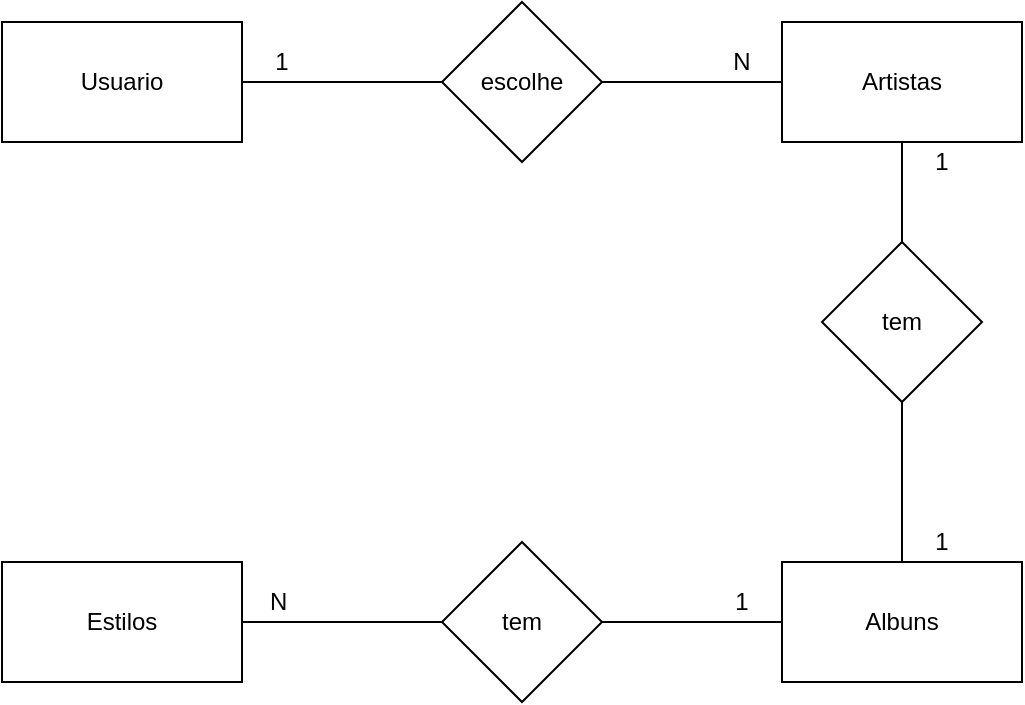 <mxfile version="14.4.2" type="device" pages="2"><diagram id="eYyPItAing-HPnAHoSsn" name="conceitual"><mxGraphModel dx="868" dy="434" grid="1" gridSize="10" guides="1" tooltips="1" connect="1" arrows="1" fold="1" page="1" pageScale="1" pageWidth="827" pageHeight="1169" math="0" shadow="0"><root><mxCell id="0"/><mxCell id="1" parent="0"/><mxCell id="yYAoI8O4DngBWX7X7B64-1" value="Usuario" style="rounded=0;whiteSpace=wrap;html=1;" vertex="1" parent="1"><mxGeometry x="60" y="50" width="120" height="60" as="geometry"/></mxCell><mxCell id="yYAoI8O4DngBWX7X7B64-2" value="escolhe" style="rhombus;whiteSpace=wrap;html=1;" vertex="1" parent="1"><mxGeometry x="280" y="40" width="80" height="80" as="geometry"/></mxCell><mxCell id="yYAoI8O4DngBWX7X7B64-3" value="Artistas" style="rounded=0;whiteSpace=wrap;html=1;" vertex="1" parent="1"><mxGeometry x="450" y="50" width="120" height="60" as="geometry"/></mxCell><mxCell id="yYAoI8O4DngBWX7X7B64-4" value="Albuns" style="rounded=0;whiteSpace=wrap;html=1;" vertex="1" parent="1"><mxGeometry x="450" y="320" width="120" height="60" as="geometry"/></mxCell><mxCell id="yYAoI8O4DngBWX7X7B64-5" value="tem" style="rhombus;whiteSpace=wrap;html=1;" vertex="1" parent="1"><mxGeometry x="470" y="160" width="80" height="80" as="geometry"/></mxCell><mxCell id="yYAoI8O4DngBWX7X7B64-6" value="tem" style="rhombus;whiteSpace=wrap;html=1;" vertex="1" parent="1"><mxGeometry x="280" y="310" width="80" height="80" as="geometry"/></mxCell><mxCell id="yYAoI8O4DngBWX7X7B64-7" value="Estilos" style="rounded=0;whiteSpace=wrap;html=1;" vertex="1" parent="1"><mxGeometry x="60" y="320" width="120" height="60" as="geometry"/></mxCell><mxCell id="yYAoI8O4DngBWX7X7B64-8" value="" style="endArrow=none;html=1;exitX=1;exitY=0.5;exitDx=0;exitDy=0;entryX=0;entryY=0.5;entryDx=0;entryDy=0;" edge="1" parent="1" source="yYAoI8O4DngBWX7X7B64-1" target="yYAoI8O4DngBWX7X7B64-2"><mxGeometry width="50" height="50" relative="1" as="geometry"><mxPoint x="330" y="250" as="sourcePoint"/><mxPoint x="380" y="200" as="targetPoint"/></mxGeometry></mxCell><mxCell id="yYAoI8O4DngBWX7X7B64-9" value="" style="endArrow=none;html=1;exitX=1;exitY=0.5;exitDx=0;exitDy=0;entryX=0;entryY=0.5;entryDx=0;entryDy=0;" edge="1" parent="1" source="yYAoI8O4DngBWX7X7B64-2" target="yYAoI8O4DngBWX7X7B64-3"><mxGeometry width="50" height="50" relative="1" as="geometry"><mxPoint x="330" y="250" as="sourcePoint"/><mxPoint x="380" y="200" as="targetPoint"/></mxGeometry></mxCell><mxCell id="yYAoI8O4DngBWX7X7B64-10" value="" style="endArrow=none;html=1;entryX=0.5;entryY=1;entryDx=0;entryDy=0;exitX=0.5;exitY=0;exitDx=0;exitDy=0;" edge="1" parent="1" source="yYAoI8O4DngBWX7X7B64-5" target="yYAoI8O4DngBWX7X7B64-3"><mxGeometry width="50" height="50" relative="1" as="geometry"><mxPoint x="330" y="250" as="sourcePoint"/><mxPoint x="380" y="200" as="targetPoint"/></mxGeometry></mxCell><mxCell id="yYAoI8O4DngBWX7X7B64-11" value="" style="endArrow=none;html=1;entryX=0.5;entryY=1;entryDx=0;entryDy=0;exitX=0.5;exitY=0;exitDx=0;exitDy=0;" edge="1" parent="1" source="yYAoI8O4DngBWX7X7B64-4" target="yYAoI8O4DngBWX7X7B64-5"><mxGeometry width="50" height="50" relative="1" as="geometry"><mxPoint x="330" y="250" as="sourcePoint"/><mxPoint x="380" y="200" as="targetPoint"/></mxGeometry></mxCell><mxCell id="yYAoI8O4DngBWX7X7B64-12" value="" style="endArrow=none;html=1;entryX=0;entryY=0.5;entryDx=0;entryDy=0;exitX=1;exitY=0.5;exitDx=0;exitDy=0;" edge="1" parent="1" source="yYAoI8O4DngBWX7X7B64-6" target="yYAoI8O4DngBWX7X7B64-4"><mxGeometry width="50" height="50" relative="1" as="geometry"><mxPoint x="330" y="250" as="sourcePoint"/><mxPoint x="380" y="200" as="targetPoint"/></mxGeometry></mxCell><mxCell id="yYAoI8O4DngBWX7X7B64-13" value="" style="endArrow=none;html=1;entryX=0;entryY=0.5;entryDx=0;entryDy=0;exitX=1;exitY=0.5;exitDx=0;exitDy=0;" edge="1" parent="1" source="yYAoI8O4DngBWX7X7B64-7" target="yYAoI8O4DngBWX7X7B64-6"><mxGeometry width="50" height="50" relative="1" as="geometry"><mxPoint x="330" y="250" as="sourcePoint"/><mxPoint x="380" y="200" as="targetPoint"/></mxGeometry></mxCell><mxCell id="yYAoI8O4DngBWX7X7B64-14" value="1" style="text;html=1;strokeColor=none;fillColor=none;align=center;verticalAlign=middle;whiteSpace=wrap;rounded=0;" vertex="1" parent="1"><mxGeometry x="180" y="60" width="40" height="20" as="geometry"/></mxCell><mxCell id="yYAoI8O4DngBWX7X7B64-15" value="N" style="text;html=1;strokeColor=none;fillColor=none;align=center;verticalAlign=middle;whiteSpace=wrap;rounded=0;" vertex="1" parent="1"><mxGeometry x="410" y="60" width="40" height="20" as="geometry"/></mxCell><mxCell id="yYAoI8O4DngBWX7X7B64-16" value="1" style="text;html=1;strokeColor=none;fillColor=none;align=center;verticalAlign=middle;whiteSpace=wrap;rounded=0;" vertex="1" parent="1"><mxGeometry x="510" y="110" width="40" height="20" as="geometry"/></mxCell><mxCell id="yYAoI8O4DngBWX7X7B64-17" value="1" style="text;html=1;strokeColor=none;fillColor=none;align=center;verticalAlign=middle;whiteSpace=wrap;rounded=0;" vertex="1" parent="1"><mxGeometry x="510" y="300" width="40" height="20" as="geometry"/></mxCell><mxCell id="yYAoI8O4DngBWX7X7B64-18" value="1" style="text;html=1;strokeColor=none;fillColor=none;align=center;verticalAlign=middle;whiteSpace=wrap;rounded=0;" vertex="1" parent="1"><mxGeometry x="410" y="330" width="40" height="20" as="geometry"/></mxCell><mxCell id="yYAoI8O4DngBWX7X7B64-19" value="N&amp;nbsp;" style="text;html=1;strokeColor=none;fillColor=none;align=center;verticalAlign=middle;whiteSpace=wrap;rounded=0;" vertex="1" parent="1"><mxGeometry x="180" y="330" width="40" height="20" as="geometry"/></mxCell></root></mxGraphModel></diagram><diagram id="gTFeMG1m2DDSnC4GZWwu" name="logico"><mxGraphModel dx="868" dy="434" grid="1" gridSize="10" guides="1" tooltips="1" connect="1" arrows="1" fold="1" page="1" pageScale="1" pageWidth="827" pageHeight="1169" math="0" shadow="0"><root><mxCell id="9-h-BeyqNGPNLidNQuEG-0"/><mxCell id="9-h-BeyqNGPNLidNQuEG-1" parent="9-h-BeyqNGPNLidNQuEG-0"/><mxCell id="9-h-BeyqNGPNLidNQuEG-2" value="Usuario" style="shape=table;startSize=30;container=1;collapsible=1;childLayout=tableLayout;fixedRows=1;rowLines=0;fontStyle=1;align=center;resizeLast=1;" vertex="1" parent="9-h-BeyqNGPNLidNQuEG-1"><mxGeometry x="90" y="40" width="180" height="190" as="geometry"/></mxCell><mxCell id="9-h-BeyqNGPNLidNQuEG-3" value="" style="shape=partialRectangle;collapsible=0;dropTarget=0;pointerEvents=0;fillColor=none;top=0;left=0;bottom=1;right=0;points=[[0,0.5],[1,0.5]];portConstraint=eastwest;" vertex="1" parent="9-h-BeyqNGPNLidNQuEG-2"><mxGeometry y="30" width="180" height="30" as="geometry"/></mxCell><mxCell id="9-h-BeyqNGPNLidNQuEG-4" value="PK" style="shape=partialRectangle;connectable=0;fillColor=none;top=0;left=0;bottom=0;right=0;fontStyle=1;overflow=hidden;" vertex="1" parent="9-h-BeyqNGPNLidNQuEG-3"><mxGeometry width="30" height="30" as="geometry"/></mxCell><mxCell id="9-h-BeyqNGPNLidNQuEG-5" value="idUsuario" style="shape=partialRectangle;connectable=0;fillColor=none;top=0;left=0;bottom=0;right=0;align=left;spacingLeft=6;fontStyle=1;overflow=hidden;" vertex="1" parent="9-h-BeyqNGPNLidNQuEG-3"><mxGeometry x="30" width="150" height="30" as="geometry"/></mxCell><mxCell id="9-h-BeyqNGPNLidNQuEG-6" value="" style="shape=partialRectangle;collapsible=0;dropTarget=0;pointerEvents=0;fillColor=none;top=0;left=0;bottom=0;right=0;points=[[0,0.5],[1,0.5]];portConstraint=eastwest;" vertex="1" parent="9-h-BeyqNGPNLidNQuEG-2"><mxGeometry y="60" width="180" height="30" as="geometry"/></mxCell><mxCell id="9-h-BeyqNGPNLidNQuEG-7" value="" style="shape=partialRectangle;connectable=0;fillColor=none;top=0;left=0;bottom=0;right=0;editable=1;overflow=hidden;" vertex="1" parent="9-h-BeyqNGPNLidNQuEG-6"><mxGeometry width="30" height="30" as="geometry"/></mxCell><mxCell id="9-h-BeyqNGPNLidNQuEG-8" value="Nome" style="shape=partialRectangle;connectable=0;fillColor=none;top=0;left=0;bottom=0;right=0;align=left;spacingLeft=6;overflow=hidden;" vertex="1" parent="9-h-BeyqNGPNLidNQuEG-6"><mxGeometry x="30" width="150" height="30" as="geometry"/></mxCell><mxCell id="9-h-BeyqNGPNLidNQuEG-9" value="" style="shape=partialRectangle;collapsible=0;dropTarget=0;pointerEvents=0;fillColor=none;top=0;left=0;bottom=0;right=0;points=[[0,0.5],[1,0.5]];portConstraint=eastwest;" vertex="1" parent="9-h-BeyqNGPNLidNQuEG-2"><mxGeometry y="90" width="180" height="30" as="geometry"/></mxCell><mxCell id="9-h-BeyqNGPNLidNQuEG-10" value="" style="shape=partialRectangle;connectable=0;fillColor=none;top=0;left=0;bottom=0;right=0;editable=1;overflow=hidden;" vertex="1" parent="9-h-BeyqNGPNLidNQuEG-9"><mxGeometry width="30" height="30" as="geometry"/></mxCell><mxCell id="9-h-BeyqNGPNLidNQuEG-11" value="Email" style="shape=partialRectangle;connectable=0;fillColor=none;top=0;left=0;bottom=0;right=0;align=left;spacingLeft=6;overflow=hidden;" vertex="1" parent="9-h-BeyqNGPNLidNQuEG-9"><mxGeometry x="30" width="150" height="30" as="geometry"/></mxCell><mxCell id="9-h-BeyqNGPNLidNQuEG-12" value="" style="shape=partialRectangle;collapsible=0;dropTarget=0;pointerEvents=0;fillColor=none;top=0;left=0;bottom=0;right=0;points=[[0,0.5],[1,0.5]];portConstraint=eastwest;" vertex="1" parent="9-h-BeyqNGPNLidNQuEG-2"><mxGeometry y="120" width="180" height="30" as="geometry"/></mxCell><mxCell id="9-h-BeyqNGPNLidNQuEG-13" value="" style="shape=partialRectangle;connectable=0;fillColor=none;top=0;left=0;bottom=0;right=0;editable=1;overflow=hidden;" vertex="1" parent="9-h-BeyqNGPNLidNQuEG-12"><mxGeometry width="30" height="30" as="geometry"/></mxCell><mxCell id="9-h-BeyqNGPNLidNQuEG-14" value="Senha" style="shape=partialRectangle;connectable=0;fillColor=none;top=0;left=0;bottom=0;right=0;align=left;spacingLeft=6;overflow=hidden;" vertex="1" parent="9-h-BeyqNGPNLidNQuEG-12"><mxGeometry x="30" width="150" height="30" as="geometry"/></mxCell><mxCell id="l1esi_hc5UDjMLuZuyYm-0" value="" style="shape=partialRectangle;collapsible=0;dropTarget=0;pointerEvents=0;fillColor=none;top=0;left=0;bottom=0;right=0;points=[[0,0.5],[1,0.5]];portConstraint=eastwest;" vertex="1" parent="9-h-BeyqNGPNLidNQuEG-2"><mxGeometry y="150" width="180" height="30" as="geometry"/></mxCell><mxCell id="l1esi_hc5UDjMLuZuyYm-1" value="" style="shape=partialRectangle;connectable=0;fillColor=none;top=0;left=0;bottom=0;right=0;editable=1;overflow=hidden;" vertex="1" parent="l1esi_hc5UDjMLuZuyYm-0"><mxGeometry width="30" height="30" as="geometry"/></mxCell><mxCell id="l1esi_hc5UDjMLuZuyYm-2" value="Tipo de Permissao" style="shape=partialRectangle;connectable=0;fillColor=none;top=0;left=0;bottom=0;right=0;align=left;spacingLeft=6;overflow=hidden;" vertex="1" parent="l1esi_hc5UDjMLuZuyYm-0"><mxGeometry x="30" width="150" height="30" as="geometry"/></mxCell><mxCell id="9-h-BeyqNGPNLidNQuEG-15" value="Artistas" style="shape=table;startSize=30;container=1;collapsible=1;childLayout=tableLayout;fixedRows=1;rowLines=0;fontStyle=1;align=center;resizeLast=1;" vertex="1" parent="9-h-BeyqNGPNLidNQuEG-1"><mxGeometry x="520" y="320" width="180" height="130" as="geometry"/></mxCell><mxCell id="9-h-BeyqNGPNLidNQuEG-16" value="" style="shape=partialRectangle;collapsible=0;dropTarget=0;pointerEvents=0;fillColor=none;top=0;left=0;bottom=0;right=0;points=[[0,0.5],[1,0.5]];portConstraint=eastwest;" vertex="1" parent="9-h-BeyqNGPNLidNQuEG-15"><mxGeometry y="30" width="180" height="30" as="geometry"/></mxCell><mxCell id="9-h-BeyqNGPNLidNQuEG-17" value="PK" style="shape=partialRectangle;connectable=0;fillColor=none;top=0;left=0;bottom=0;right=0;fontStyle=1;overflow=hidden;" vertex="1" parent="9-h-BeyqNGPNLidNQuEG-16"><mxGeometry width="60" height="30" as="geometry"/></mxCell><mxCell id="9-h-BeyqNGPNLidNQuEG-18" value="idArtista" style="shape=partialRectangle;connectable=0;fillColor=none;top=0;left=0;bottom=0;right=0;align=left;spacingLeft=6;fontStyle=1;overflow=hidden;" vertex="1" parent="9-h-BeyqNGPNLidNQuEG-16"><mxGeometry x="60" width="120" height="30" as="geometry"/></mxCell><mxCell id="9-h-BeyqNGPNLidNQuEG-19" value="" style="shape=partialRectangle;collapsible=0;dropTarget=0;pointerEvents=0;fillColor=none;top=0;left=0;bottom=1;right=0;points=[[0,0.5],[1,0.5]];portConstraint=eastwest;" vertex="1" parent="9-h-BeyqNGPNLidNQuEG-15"><mxGeometry y="60" width="180" height="30" as="geometry"/></mxCell><mxCell id="9-h-BeyqNGPNLidNQuEG-20" value="FK" style="shape=partialRectangle;connectable=0;fillColor=none;top=0;left=0;bottom=0;right=0;fontStyle=1;overflow=hidden;" vertex="1" parent="9-h-BeyqNGPNLidNQuEG-19"><mxGeometry width="60" height="30" as="geometry"/></mxCell><mxCell id="9-h-BeyqNGPNLidNQuEG-21" value="idAlbum" style="shape=partialRectangle;connectable=0;fillColor=none;top=0;left=0;bottom=0;right=0;align=left;spacingLeft=6;fontStyle=1;overflow=hidden;" vertex="1" parent="9-h-BeyqNGPNLidNQuEG-19"><mxGeometry x="60" width="120" height="30" as="geometry"/></mxCell><mxCell id="9-h-BeyqNGPNLidNQuEG-22" value="" style="shape=partialRectangle;collapsible=0;dropTarget=0;pointerEvents=0;fillColor=none;top=0;left=0;bottom=0;right=0;points=[[0,0.5],[1,0.5]];portConstraint=eastwest;" vertex="1" parent="9-h-BeyqNGPNLidNQuEG-15"><mxGeometry y="90" width="180" height="30" as="geometry"/></mxCell><mxCell id="9-h-BeyqNGPNLidNQuEG-23" value="" style="shape=partialRectangle;connectable=0;fillColor=none;top=0;left=0;bottom=0;right=0;editable=1;overflow=hidden;" vertex="1" parent="9-h-BeyqNGPNLidNQuEG-22"><mxGeometry width="60" height="30" as="geometry"/></mxCell><mxCell id="9-h-BeyqNGPNLidNQuEG-24" value="Nome" style="shape=partialRectangle;connectable=0;fillColor=none;top=0;left=0;bottom=0;right=0;align=left;spacingLeft=6;overflow=hidden;" vertex="1" parent="9-h-BeyqNGPNLidNQuEG-22"><mxGeometry x="60" width="120" height="30" as="geometry"/></mxCell><mxCell id="9-h-BeyqNGPNLidNQuEG-28" value="Albuns" style="shape=table;startSize=30;container=1;collapsible=1;childLayout=tableLayout;fixedRows=1;rowLines=0;fontStyle=1;align=center;resizeLast=1;" vertex="1" parent="9-h-BeyqNGPNLidNQuEG-1"><mxGeometry x="60" y="275" width="240" height="280" as="geometry"/></mxCell><mxCell id="9-h-BeyqNGPNLidNQuEG-29" value="" style="shape=partialRectangle;collapsible=0;dropTarget=0;pointerEvents=0;fillColor=none;top=0;left=0;bottom=0;right=0;points=[[0,0.5],[1,0.5]];portConstraint=eastwest;" vertex="1" parent="9-h-BeyqNGPNLidNQuEG-28"><mxGeometry y="30" width="240" height="30" as="geometry"/></mxCell><mxCell id="9-h-BeyqNGPNLidNQuEG-30" value="PK" style="shape=partialRectangle;connectable=0;fillColor=none;top=0;left=0;bottom=0;right=0;fontStyle=1;overflow=hidden;" vertex="1" parent="9-h-BeyqNGPNLidNQuEG-29"><mxGeometry width="60" height="30" as="geometry"/></mxCell><mxCell id="9-h-BeyqNGPNLidNQuEG-31" value="idAlbum" style="shape=partialRectangle;connectable=0;fillColor=none;top=0;left=0;bottom=0;right=0;align=left;spacingLeft=6;fontStyle=1;overflow=hidden;" vertex="1" parent="9-h-BeyqNGPNLidNQuEG-29"><mxGeometry x="60" width="180" height="30" as="geometry"/></mxCell><mxCell id="9-h-BeyqNGPNLidNQuEG-32" value="" style="shape=partialRectangle;collapsible=0;dropTarget=0;pointerEvents=0;fillColor=none;top=0;left=0;bottom=1;right=0;points=[[0,0.5],[1,0.5]];portConstraint=eastwest;" vertex="1" parent="9-h-BeyqNGPNLidNQuEG-28"><mxGeometry y="60" width="240" height="30" as="geometry"/></mxCell><mxCell id="9-h-BeyqNGPNLidNQuEG-33" value="FK" style="shape=partialRectangle;connectable=0;fillColor=none;top=0;left=0;bottom=0;right=0;fontStyle=1;overflow=hidden;" vertex="1" parent="9-h-BeyqNGPNLidNQuEG-32"><mxGeometry width="60" height="30" as="geometry"/></mxCell><mxCell id="9-h-BeyqNGPNLidNQuEG-34" value="idArtista" style="shape=partialRectangle;connectable=0;fillColor=none;top=0;left=0;bottom=0;right=0;align=left;spacingLeft=6;fontStyle=1;overflow=hidden;" vertex="1" parent="9-h-BeyqNGPNLidNQuEG-32"><mxGeometry x="60" width="180" height="30" as="geometry"/></mxCell><mxCell id="55QutRGAP6ngMnY6pBwQ-2" value="" style="shape=partialRectangle;collapsible=0;dropTarget=0;pointerEvents=0;fillColor=none;top=0;left=0;bottom=1;right=0;points=[[0,0.5],[1,0.5]];portConstraint=eastwest;" vertex="1" parent="9-h-BeyqNGPNLidNQuEG-28"><mxGeometry y="90" width="240" height="30" as="geometry"/></mxCell><mxCell id="55QutRGAP6ngMnY6pBwQ-3" value="FK" style="shape=partialRectangle;connectable=0;fillColor=none;top=0;left=0;bottom=0;right=0;fontStyle=1;overflow=hidden;" vertex="1" parent="55QutRGAP6ngMnY6pBwQ-2"><mxGeometry width="60" height="30" as="geometry"/></mxCell><mxCell id="55QutRGAP6ngMnY6pBwQ-4" value="idEstilo" style="shape=partialRectangle;connectable=0;fillColor=none;top=0;left=0;bottom=0;right=0;align=left;spacingLeft=6;fontStyle=1;overflow=hidden;" vertex="1" parent="55QutRGAP6ngMnY6pBwQ-2"><mxGeometry x="60" width="180" height="30" as="geometry"/></mxCell><mxCell id="9-h-BeyqNGPNLidNQuEG-35" value="" style="shape=partialRectangle;collapsible=0;dropTarget=0;pointerEvents=0;fillColor=none;top=0;left=0;bottom=0;right=0;points=[[0,0.5],[1,0.5]];portConstraint=eastwest;" vertex="1" parent="9-h-BeyqNGPNLidNQuEG-28"><mxGeometry y="120" width="240" height="30" as="geometry"/></mxCell><mxCell id="9-h-BeyqNGPNLidNQuEG-36" value="" style="shape=partialRectangle;connectable=0;fillColor=none;top=0;left=0;bottom=0;right=0;editable=1;overflow=hidden;" vertex="1" parent="9-h-BeyqNGPNLidNQuEG-35"><mxGeometry width="60" height="30" as="geometry"/></mxCell><mxCell id="9-h-BeyqNGPNLidNQuEG-37" value="Titulo" style="shape=partialRectangle;connectable=0;fillColor=none;top=0;left=0;bottom=0;right=0;align=left;spacingLeft=6;overflow=hidden;" vertex="1" parent="9-h-BeyqNGPNLidNQuEG-35"><mxGeometry x="60" width="180" height="30" as="geometry"/></mxCell><mxCell id="9-h-BeyqNGPNLidNQuEG-38" value="" style="shape=partialRectangle;collapsible=0;dropTarget=0;pointerEvents=0;fillColor=none;top=0;left=0;bottom=0;right=0;points=[[0,0.5],[1,0.5]];portConstraint=eastwest;" vertex="1" parent="9-h-BeyqNGPNLidNQuEG-28"><mxGeometry y="150" width="240" height="30" as="geometry"/></mxCell><mxCell id="9-h-BeyqNGPNLidNQuEG-39" value="" style="shape=partialRectangle;connectable=0;fillColor=none;top=0;left=0;bottom=0;right=0;editable=1;overflow=hidden;" vertex="1" parent="9-h-BeyqNGPNLidNQuEG-38"><mxGeometry width="60" height="30" as="geometry"/></mxCell><mxCell id="9-h-BeyqNGPNLidNQuEG-40" value="Data Lancamento" style="shape=partialRectangle;connectable=0;fillColor=none;top=0;left=0;bottom=0;right=0;align=left;spacingLeft=6;overflow=hidden;" vertex="1" parent="9-h-BeyqNGPNLidNQuEG-38"><mxGeometry x="60" width="180" height="30" as="geometry"/></mxCell><mxCell id="l1esi_hc5UDjMLuZuyYm-3" value="" style="shape=partialRectangle;collapsible=0;dropTarget=0;pointerEvents=0;fillColor=none;top=0;left=0;bottom=0;right=0;points=[[0,0.5],[1,0.5]];portConstraint=eastwest;" vertex="1" parent="9-h-BeyqNGPNLidNQuEG-28"><mxGeometry y="180" width="240" height="30" as="geometry"/></mxCell><mxCell id="l1esi_hc5UDjMLuZuyYm-4" value="" style="shape=partialRectangle;connectable=0;fillColor=none;top=0;left=0;bottom=0;right=0;editable=1;overflow=hidden;" vertex="1" parent="l1esi_hc5UDjMLuZuyYm-3"><mxGeometry width="60" height="30" as="geometry"/></mxCell><mxCell id="l1esi_hc5UDjMLuZuyYm-5" value="Localizacao" style="shape=partialRectangle;connectable=0;fillColor=none;top=0;left=0;bottom=0;right=0;align=left;spacingLeft=6;overflow=hidden;" vertex="1" parent="l1esi_hc5UDjMLuZuyYm-3"><mxGeometry x="60" width="180" height="30" as="geometry"/></mxCell><mxCell id="l1esi_hc5UDjMLuZuyYm-6" value="" style="shape=partialRectangle;collapsible=0;dropTarget=0;pointerEvents=0;fillColor=none;top=0;left=0;bottom=0;right=0;points=[[0,0.5],[1,0.5]];portConstraint=eastwest;" vertex="1" parent="9-h-BeyqNGPNLidNQuEG-28"><mxGeometry y="210" width="240" height="30" as="geometry"/></mxCell><mxCell id="l1esi_hc5UDjMLuZuyYm-7" value="" style="shape=partialRectangle;connectable=0;fillColor=none;top=0;left=0;bottom=0;right=0;editable=1;overflow=hidden;" vertex="1" parent="l1esi_hc5UDjMLuZuyYm-6"><mxGeometry width="60" height="30" as="geometry"/></mxCell><mxCell id="l1esi_hc5UDjMLuZuyYm-8" value="Quantidade de Minutos" style="shape=partialRectangle;connectable=0;fillColor=none;top=0;left=0;bottom=0;right=0;align=left;spacingLeft=6;overflow=hidden;" vertex="1" parent="l1esi_hc5UDjMLuZuyYm-6"><mxGeometry x="60" width="180" height="30" as="geometry"/></mxCell><mxCell id="l1esi_hc5UDjMLuZuyYm-9" value="" style="shape=partialRectangle;collapsible=0;dropTarget=0;pointerEvents=0;fillColor=none;top=0;left=0;bottom=0;right=0;points=[[0,0.5],[1,0.5]];portConstraint=eastwest;" vertex="1" parent="9-h-BeyqNGPNLidNQuEG-28"><mxGeometry y="240" width="240" height="30" as="geometry"/></mxCell><mxCell id="l1esi_hc5UDjMLuZuyYm-10" value="" style="shape=partialRectangle;connectable=0;fillColor=none;top=0;left=0;bottom=0;right=0;editable=1;overflow=hidden;" vertex="1" parent="l1esi_hc5UDjMLuZuyYm-9"><mxGeometry width="60" height="30" as="geometry"/></mxCell><mxCell id="l1esi_hc5UDjMLuZuyYm-11" value="Ativo ou não para Visualização" style="shape=partialRectangle;connectable=0;fillColor=none;top=0;left=0;bottom=0;right=0;align=left;spacingLeft=6;overflow=hidden;" vertex="1" parent="l1esi_hc5UDjMLuZuyYm-9"><mxGeometry x="60" width="180" height="30" as="geometry"/></mxCell><mxCell id="9-h-BeyqNGPNLidNQuEG-41" value="Estilo" style="shape=table;startSize=30;container=1;collapsible=1;childLayout=tableLayout;fixedRows=1;rowLines=0;fontStyle=1;align=center;resizeLast=1;" vertex="1" parent="9-h-BeyqNGPNLidNQuEG-1"><mxGeometry x="500" y="55" width="180" height="100" as="geometry"/></mxCell><mxCell id="9-h-BeyqNGPNLidNQuEG-42" value="" style="shape=partialRectangle;collapsible=0;dropTarget=0;pointerEvents=0;fillColor=none;top=0;left=0;bottom=0;right=0;points=[[0,0.5],[1,0.5]];portConstraint=eastwest;" vertex="1" parent="9-h-BeyqNGPNLidNQuEG-41"><mxGeometry y="30" width="180" height="30" as="geometry"/></mxCell><mxCell id="9-h-BeyqNGPNLidNQuEG-43" value="PK" style="shape=partialRectangle;connectable=0;fillColor=none;top=0;left=0;bottom=0;right=0;fontStyle=1;overflow=hidden;" vertex="1" parent="9-h-BeyqNGPNLidNQuEG-42"><mxGeometry width="60" height="30" as="geometry"/></mxCell><mxCell id="9-h-BeyqNGPNLidNQuEG-44" value="idEstilo" style="shape=partialRectangle;connectable=0;fillColor=none;top=0;left=0;bottom=0;right=0;align=left;spacingLeft=6;fontStyle=1;overflow=hidden;" vertex="1" parent="9-h-BeyqNGPNLidNQuEG-42"><mxGeometry x="60" width="120" height="30" as="geometry"/></mxCell><mxCell id="9-h-BeyqNGPNLidNQuEG-48" value="" style="shape=partialRectangle;collapsible=0;dropTarget=0;pointerEvents=0;fillColor=none;top=0;left=0;bottom=0;right=0;points=[[0,0.5],[1,0.5]];portConstraint=eastwest;" vertex="1" parent="9-h-BeyqNGPNLidNQuEG-41"><mxGeometry y="60" width="180" height="30" as="geometry"/></mxCell><mxCell id="9-h-BeyqNGPNLidNQuEG-49" value="" style="shape=partialRectangle;connectable=0;fillColor=none;top=0;left=0;bottom=0;right=0;editable=1;overflow=hidden;" vertex="1" parent="9-h-BeyqNGPNLidNQuEG-48"><mxGeometry width="60" height="30" as="geometry"/></mxCell><mxCell id="9-h-BeyqNGPNLidNQuEG-50" value="Nome do Estilo" style="shape=partialRectangle;connectable=0;fillColor=none;top=0;left=0;bottom=0;right=0;align=left;spacingLeft=6;overflow=hidden;" vertex="1" parent="9-h-BeyqNGPNLidNQuEG-48"><mxGeometry x="60" width="120" height="30" as="geometry"/></mxCell><mxCell id="55QutRGAP6ngMnY6pBwQ-6" value="" style="edgeStyle=entityRelationEdgeStyle;fontSize=12;html=1;endArrow=ERzeroToMany;endFill=1;exitX=0;exitY=0.5;exitDx=0;exitDy=0;entryX=1;entryY=0.5;entryDx=0;entryDy=0;" edge="1" parent="9-h-BeyqNGPNLidNQuEG-1" source="9-h-BeyqNGPNLidNQuEG-16" target="9-h-BeyqNGPNLidNQuEG-32"><mxGeometry width="100" height="100" relative="1" as="geometry"><mxPoint x="360" y="300" as="sourcePoint"/><mxPoint x="460" y="200" as="targetPoint"/></mxGeometry></mxCell><mxCell id="55QutRGAP6ngMnY6pBwQ-8" value="" style="edgeStyle=entityRelationEdgeStyle;fontSize=12;html=1;endArrow=ERzeroToMany;endFill=1;entryX=0;entryY=0.5;entryDx=0;entryDy=0;exitX=1;exitY=0.5;exitDx=0;exitDy=0;" edge="1" parent="9-h-BeyqNGPNLidNQuEG-1" source="55QutRGAP6ngMnY6pBwQ-2" target="9-h-BeyqNGPNLidNQuEG-42"><mxGeometry width="100" height="100" relative="1" as="geometry"><mxPoint x="360" y="380" as="sourcePoint"/><mxPoint x="460" y="280" as="targetPoint"/></mxGeometry></mxCell><mxCell id="55QutRGAP6ngMnY6pBwQ-9" value="" style="edgeStyle=entityRelationEdgeStyle;fontSize=12;html=1;endArrow=ERmandOne;startArrow=ERmandOne;exitX=1;exitY=0.5;exitDx=0;exitDy=0;entryX=0;entryY=0.5;entryDx=0;entryDy=0;" edge="1" parent="9-h-BeyqNGPNLidNQuEG-1" source="9-h-BeyqNGPNLidNQuEG-29" target="9-h-BeyqNGPNLidNQuEG-19"><mxGeometry width="100" height="100" relative="1" as="geometry"><mxPoint x="360" y="310" as="sourcePoint"/><mxPoint x="460" y="210" as="targetPoint"/></mxGeometry></mxCell></root></mxGraphModel></diagram></mxfile>